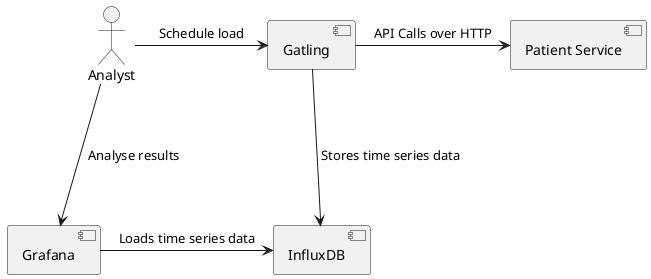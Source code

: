 @startuml

actor Analyst
[Patient Service]
[Gatling]
[Grafana]
[InfluxDB]

Analyst -right-> [Gatling]: Schedule load
Analyst -down--> [Grafana]: " Analyse results"

[Gatling] -right-> [Patient Service] : API Calls over HTTP
[Gatling] -down-> [InfluxDB]: " Stores time series data"
[Grafana] -> [InfluxDB]: Loads time series data
@enduml